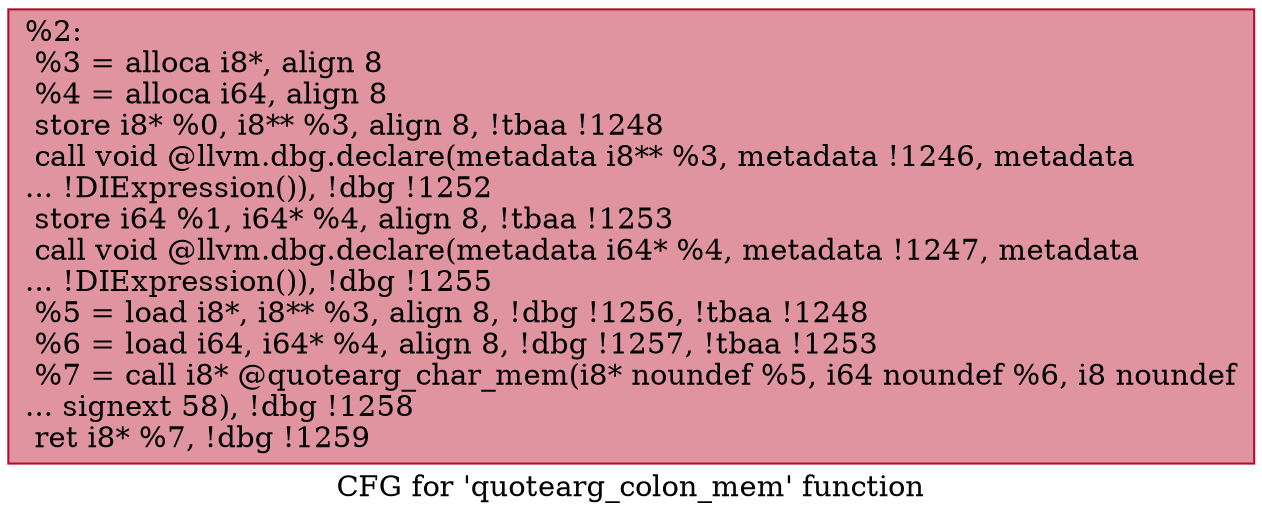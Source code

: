 digraph "CFG for 'quotearg_colon_mem' function" {
	label="CFG for 'quotearg_colon_mem' function";

	Node0x1384480 [shape=record,color="#b70d28ff", style=filled, fillcolor="#b70d2870",label="{%2:\l  %3 = alloca i8*, align 8\l  %4 = alloca i64, align 8\l  store i8* %0, i8** %3, align 8, !tbaa !1248\l  call void @llvm.dbg.declare(metadata i8** %3, metadata !1246, metadata\l... !DIExpression()), !dbg !1252\l  store i64 %1, i64* %4, align 8, !tbaa !1253\l  call void @llvm.dbg.declare(metadata i64* %4, metadata !1247, metadata\l... !DIExpression()), !dbg !1255\l  %5 = load i8*, i8** %3, align 8, !dbg !1256, !tbaa !1248\l  %6 = load i64, i64* %4, align 8, !dbg !1257, !tbaa !1253\l  %7 = call i8* @quotearg_char_mem(i8* noundef %5, i64 noundef %6, i8 noundef\l... signext 58), !dbg !1258\l  ret i8* %7, !dbg !1259\l}"];
}
